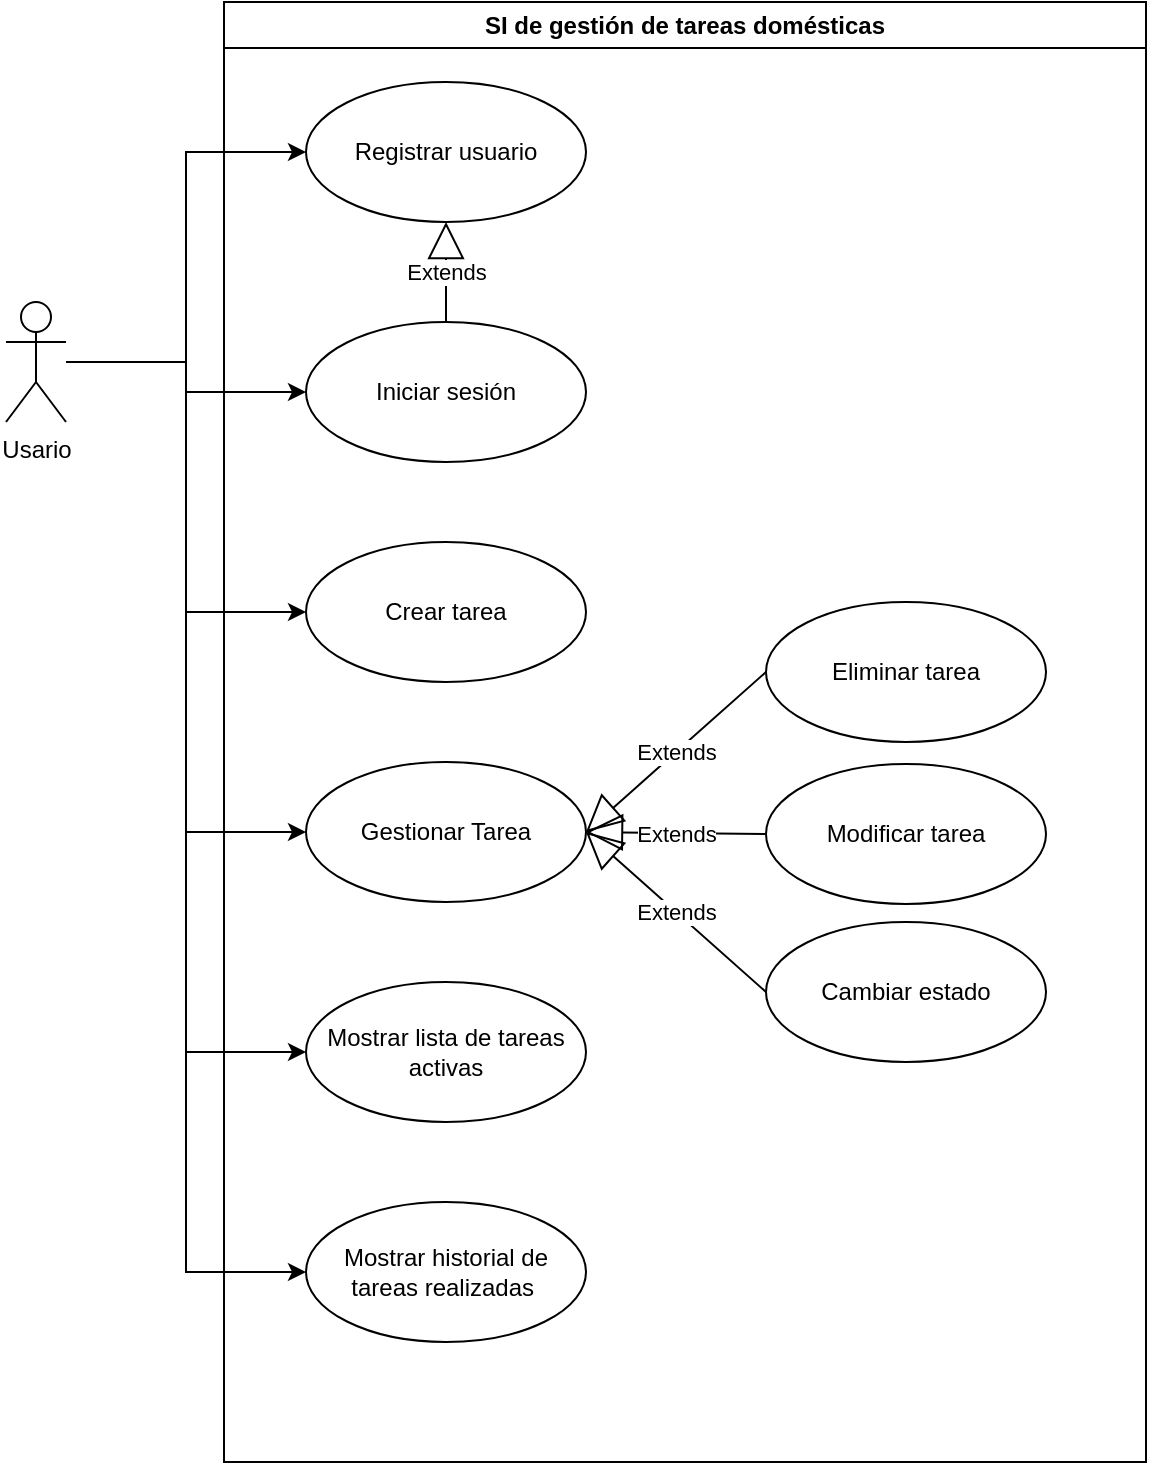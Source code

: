 <mxfile version="26.2.2" pages="3">
  <diagram name="Casos de uso" id="TyZ_jnQAxACq3pWRtku7">
    <mxGraphModel dx="840" dy="1184" grid="1" gridSize="10" guides="1" tooltips="1" connect="1" arrows="1" fold="1" page="1" pageScale="1" pageWidth="827" pageHeight="1169" math="0" shadow="0">
      <root>
        <mxCell id="0" />
        <mxCell id="1" parent="0" />
        <mxCell id="D_Av09XtHHEbRSWtlqFR-1" value="SI de gestión de tareas domésticas" style="swimlane;whiteSpace=wrap;html=1;" parent="1" vertex="1">
          <mxGeometry x="239" y="130" width="461" height="730" as="geometry" />
        </mxCell>
        <mxCell id="D_Av09XtHHEbRSWtlqFR-4" value="Iniciar sesión" style="ellipse;whiteSpace=wrap;html=1;" parent="D_Av09XtHHEbRSWtlqFR-1" vertex="1">
          <mxGeometry x="41" y="160" width="140" height="70" as="geometry" />
        </mxCell>
        <mxCell id="D_Av09XtHHEbRSWtlqFR-8" value="Registrar usuario" style="ellipse;whiteSpace=wrap;html=1;" parent="D_Av09XtHHEbRSWtlqFR-1" vertex="1">
          <mxGeometry x="41" y="40" width="140" height="70" as="geometry" />
        </mxCell>
        <mxCell id="D_Av09XtHHEbRSWtlqFR-10" value="Crear tarea" style="ellipse;whiteSpace=wrap;html=1;" parent="D_Av09XtHHEbRSWtlqFR-1" vertex="1">
          <mxGeometry x="41" y="270" width="140" height="70" as="geometry" />
        </mxCell>
        <mxCell id="D_Av09XtHHEbRSWtlqFR-12" value="Gestionar Tarea" style="ellipse;whiteSpace=wrap;html=1;" parent="D_Av09XtHHEbRSWtlqFR-1" vertex="1">
          <mxGeometry x="41" y="380" width="140" height="70" as="geometry" />
        </mxCell>
        <mxCell id="D_Av09XtHHEbRSWtlqFR-14" value="Eliminar tarea" style="ellipse;whiteSpace=wrap;html=1;" parent="D_Av09XtHHEbRSWtlqFR-1" vertex="1">
          <mxGeometry x="271" y="300" width="140" height="70" as="geometry" />
        </mxCell>
        <mxCell id="D_Av09XtHHEbRSWtlqFR-15" value="Modificar tarea" style="ellipse;whiteSpace=wrap;html=1;" parent="D_Av09XtHHEbRSWtlqFR-1" vertex="1">
          <mxGeometry x="271" y="381" width="140" height="70" as="geometry" />
        </mxCell>
        <mxCell id="D_Av09XtHHEbRSWtlqFR-16" value="Cambiar estado" style="ellipse;whiteSpace=wrap;html=1;" parent="D_Av09XtHHEbRSWtlqFR-1" vertex="1">
          <mxGeometry x="271" y="460" width="140" height="70" as="geometry" />
        </mxCell>
        <mxCell id="D_Av09XtHHEbRSWtlqFR-17" value="Extends" style="endArrow=block;endSize=16;endFill=0;html=1;rounded=0;entryX=1;entryY=0.5;entryDx=0;entryDy=0;exitX=0;exitY=0.5;exitDx=0;exitDy=0;" parent="D_Av09XtHHEbRSWtlqFR-1" source="D_Av09XtHHEbRSWtlqFR-14" target="D_Av09XtHHEbRSWtlqFR-12" edge="1">
          <mxGeometry width="160" relative="1" as="geometry">
            <mxPoint x="121" y="370" as="sourcePoint" />
            <mxPoint x="281" y="370" as="targetPoint" />
          </mxGeometry>
        </mxCell>
        <mxCell id="D_Av09XtHHEbRSWtlqFR-18" value="Extends" style="endArrow=block;endSize=16;endFill=0;html=1;rounded=0;entryX=1;entryY=0.5;entryDx=0;entryDy=0;exitX=0;exitY=0.5;exitDx=0;exitDy=0;" parent="D_Av09XtHHEbRSWtlqFR-1" source="D_Av09XtHHEbRSWtlqFR-15" target="D_Av09XtHHEbRSWtlqFR-12" edge="1">
          <mxGeometry width="160" relative="1" as="geometry">
            <mxPoint x="91" y="500" as="sourcePoint" />
            <mxPoint x="251" y="500" as="targetPoint" />
          </mxGeometry>
        </mxCell>
        <mxCell id="D_Av09XtHHEbRSWtlqFR-19" value="Extends" style="endArrow=block;endSize=16;endFill=0;html=1;rounded=0;entryX=1;entryY=0.5;entryDx=0;entryDy=0;exitX=0;exitY=0.5;exitDx=0;exitDy=0;" parent="D_Av09XtHHEbRSWtlqFR-1" source="D_Av09XtHHEbRSWtlqFR-16" target="D_Av09XtHHEbRSWtlqFR-12" edge="1">
          <mxGeometry width="160" relative="1" as="geometry">
            <mxPoint x="81" y="520" as="sourcePoint" />
            <mxPoint x="241" y="520" as="targetPoint" />
          </mxGeometry>
        </mxCell>
        <mxCell id="D_Av09XtHHEbRSWtlqFR-20" value="Mostrar lista de tareas activas" style="ellipse;whiteSpace=wrap;html=1;" parent="D_Av09XtHHEbRSWtlqFR-1" vertex="1">
          <mxGeometry x="41" y="490" width="140" height="70" as="geometry" />
        </mxCell>
        <mxCell id="D_Av09XtHHEbRSWtlqFR-22" value="Mostrar historial de tareas realizadas&amp;nbsp;" style="ellipse;whiteSpace=wrap;html=1;" parent="D_Av09XtHHEbRSWtlqFR-1" vertex="1">
          <mxGeometry x="41" y="600" width="140" height="70" as="geometry" />
        </mxCell>
        <mxCell id="k_qUGCpG5lqtcnxgg0me-1" value="Extends" style="endArrow=block;endSize=16;endFill=0;html=1;rounded=0;entryX=0.5;entryY=1;entryDx=0;entryDy=0;" edge="1" parent="D_Av09XtHHEbRSWtlqFR-1" source="D_Av09XtHHEbRSWtlqFR-4" target="D_Av09XtHHEbRSWtlqFR-8">
          <mxGeometry width="160" relative="1" as="geometry">
            <mxPoint x="91" y="270" as="sourcePoint" />
            <mxPoint x="251" y="270" as="targetPoint" />
          </mxGeometry>
        </mxCell>
        <mxCell id="D_Av09XtHHEbRSWtlqFR-5" style="edgeStyle=orthogonalEdgeStyle;rounded=0;orthogonalLoop=1;jettySize=auto;html=1;entryX=0;entryY=0.5;entryDx=0;entryDy=0;" parent="1" source="D_Av09XtHHEbRSWtlqFR-2" target="D_Av09XtHHEbRSWtlqFR-4" edge="1">
          <mxGeometry relative="1" as="geometry" />
        </mxCell>
        <mxCell id="D_Av09XtHHEbRSWtlqFR-9" style="edgeStyle=orthogonalEdgeStyle;rounded=0;orthogonalLoop=1;jettySize=auto;html=1;entryX=0;entryY=0.5;entryDx=0;entryDy=0;" parent="1" source="D_Av09XtHHEbRSWtlqFR-2" target="D_Av09XtHHEbRSWtlqFR-8" edge="1">
          <mxGeometry relative="1" as="geometry" />
        </mxCell>
        <mxCell id="D_Av09XtHHEbRSWtlqFR-11" style="edgeStyle=orthogonalEdgeStyle;rounded=0;orthogonalLoop=1;jettySize=auto;html=1;entryX=0;entryY=0.5;entryDx=0;entryDy=0;" parent="1" source="D_Av09XtHHEbRSWtlqFR-2" target="D_Av09XtHHEbRSWtlqFR-10" edge="1">
          <mxGeometry relative="1" as="geometry" />
        </mxCell>
        <mxCell id="D_Av09XtHHEbRSWtlqFR-13" style="edgeStyle=orthogonalEdgeStyle;rounded=0;orthogonalLoop=1;jettySize=auto;html=1;entryX=0;entryY=0.5;entryDx=0;entryDy=0;" parent="1" source="D_Av09XtHHEbRSWtlqFR-2" target="D_Av09XtHHEbRSWtlqFR-12" edge="1">
          <mxGeometry relative="1" as="geometry" />
        </mxCell>
        <mxCell id="D_Av09XtHHEbRSWtlqFR-21" style="edgeStyle=orthogonalEdgeStyle;rounded=0;orthogonalLoop=1;jettySize=auto;html=1;entryX=0;entryY=0.5;entryDx=0;entryDy=0;" parent="1" source="D_Av09XtHHEbRSWtlqFR-2" target="D_Av09XtHHEbRSWtlqFR-20" edge="1">
          <mxGeometry relative="1" as="geometry" />
        </mxCell>
        <mxCell id="D_Av09XtHHEbRSWtlqFR-23" style="edgeStyle=orthogonalEdgeStyle;rounded=0;orthogonalLoop=1;jettySize=auto;html=1;entryX=0;entryY=0.5;entryDx=0;entryDy=0;" parent="1" source="D_Av09XtHHEbRSWtlqFR-2" target="D_Av09XtHHEbRSWtlqFR-22" edge="1">
          <mxGeometry relative="1" as="geometry" />
        </mxCell>
        <mxCell id="D_Av09XtHHEbRSWtlqFR-2" value="Usario" style="shape=umlActor;verticalLabelPosition=bottom;verticalAlign=top;html=1;outlineConnect=0;" parent="1" vertex="1">
          <mxGeometry x="130" y="280" width="30" height="60" as="geometry" />
        </mxCell>
      </root>
    </mxGraphModel>
  </diagram>
  <diagram id="F97_McdDgxo1-yVJN3Jo" name="Clases">
    <mxGraphModel dx="588" dy="829" grid="1" gridSize="10" guides="1" tooltips="1" connect="1" arrows="1" fold="1" page="1" pageScale="1" pageWidth="827" pageHeight="1169" math="0" shadow="0">
      <root>
        <mxCell id="0" />
        <mxCell id="1" parent="0" />
        <mxCell id="tYepPWSSrjBr-gawkIOg-42" style="edgeStyle=orthogonalEdgeStyle;rounded=0;orthogonalLoop=1;jettySize=auto;html=1;entryX=0;entryY=0.5;entryDx=0;entryDy=0;" parent="1" source="tYepPWSSrjBr-gawkIOg-1" target="tYepPWSSrjBr-gawkIOg-10" edge="1">
          <mxGeometry relative="1" as="geometry" />
        </mxCell>
        <mxCell id="tYepPWSSrjBr-gawkIOg-1" value="Usuario" style="swimlane;fontStyle=1;align=center;verticalAlign=top;childLayout=stackLayout;horizontal=1;startSize=26;horizontalStack=0;resizeParent=1;resizeParentMax=0;resizeLast=0;collapsible=1;marginBottom=0;whiteSpace=wrap;html=1;" parent="1" vertex="1">
          <mxGeometry x="390" y="270" width="190" height="144" as="geometry" />
        </mxCell>
        <mxCell id="tYepPWSSrjBr-gawkIOg-44" style="edgeStyle=orthogonalEdgeStyle;rounded=0;orthogonalLoop=1;jettySize=auto;html=1;" parent="tYepPWSSrjBr-gawkIOg-1" source="tYepPWSSrjBr-gawkIOg-2" edge="1">
          <mxGeometry relative="1" as="geometry">
            <mxPoint x="-120" y="-100" as="targetPoint" />
          </mxGeometry>
        </mxCell>
        <mxCell id="tYepPWSSrjBr-gawkIOg-2" value="&lt;div&gt;+ Id_Usuario&lt;/div&gt;+ Nombre Usuario&lt;div&gt;+ Email&lt;/div&gt;&lt;div&gt;+ Contraseña&lt;/div&gt;&lt;div&gt;+ Puntaje&lt;/div&gt;" style="text;strokeColor=none;fillColor=none;align=left;verticalAlign=top;spacingLeft=4;spacingRight=4;overflow=hidden;rotatable=0;points=[[0,0.5],[1,0.5]];portConstraint=eastwest;whiteSpace=wrap;html=1;" parent="tYepPWSSrjBr-gawkIOg-1" vertex="1">
          <mxGeometry y="26" width="190" height="84" as="geometry" />
        </mxCell>
        <mxCell id="tYepPWSSrjBr-gawkIOg-3" value="" style="line;strokeWidth=1;fillColor=none;align=left;verticalAlign=middle;spacingTop=-1;spacingLeft=3;spacingRight=3;rotatable=0;labelPosition=right;points=[];portConstraint=eastwest;strokeColor=inherit;" parent="tYepPWSSrjBr-gawkIOg-1" vertex="1">
          <mxGeometry y="110" width="190" height="8" as="geometry" />
        </mxCell>
        <mxCell id="tYepPWSSrjBr-gawkIOg-4" value="+ method(type): type" style="text;strokeColor=none;fillColor=none;align=left;verticalAlign=top;spacingLeft=4;spacingRight=4;overflow=hidden;rotatable=0;points=[[0,0.5],[1,0.5]];portConstraint=eastwest;whiteSpace=wrap;html=1;" parent="tYepPWSSrjBr-gawkIOg-1" vertex="1">
          <mxGeometry y="118" width="190" height="26" as="geometry" />
        </mxCell>
        <mxCell id="tYepPWSSrjBr-gawkIOg-41" style="edgeStyle=orthogonalEdgeStyle;rounded=0;orthogonalLoop=1;jettySize=auto;html=1;entryX=1;entryY=0.5;entryDx=0;entryDy=0;" parent="1" source="tYepPWSSrjBr-gawkIOg-5" target="tYepPWSSrjBr-gawkIOg-18" edge="1">
          <mxGeometry relative="1" as="geometry" />
        </mxCell>
        <mxCell id="tYepPWSSrjBr-gawkIOg-43" style="edgeStyle=orthogonalEdgeStyle;rounded=0;orthogonalLoop=1;jettySize=auto;html=1;entryX=1;entryY=0.5;entryDx=0;entryDy=0;" parent="1" source="tYepPWSSrjBr-gawkIOg-5" target="tYepPWSSrjBr-gawkIOg-10" edge="1">
          <mxGeometry relative="1" as="geometry" />
        </mxCell>
        <mxCell id="tYepPWSSrjBr-gawkIOg-5" value="Tarea" style="swimlane;fontStyle=1;align=center;verticalAlign=top;childLayout=stackLayout;horizontal=1;startSize=26;horizontalStack=0;resizeParent=1;resizeParentMax=0;resizeLast=0;collapsible=1;marginBottom=0;whiteSpace=wrap;html=1;" parent="1" vertex="1">
          <mxGeometry x="770" y="240" width="180" height="204" as="geometry" />
        </mxCell>
        <mxCell id="tYepPWSSrjBr-gawkIOg-6" value="&lt;div&gt;+ Id_Tarea&lt;/div&gt;+ Nombre Tarea&lt;div&gt;+ Descripción&lt;/div&gt;&lt;div&gt;+ Fecha limite&lt;/div&gt;&lt;div&gt;+ Estado&lt;/div&gt;&lt;div&gt;+ Fecha de creación&amp;nbsp;&lt;/div&gt;&lt;div&gt;+ Creador&lt;/div&gt;&lt;div&gt;+ Designado&lt;/div&gt;&lt;div&gt;+ Categoría&amp;nbsp;&lt;/div&gt;&lt;div&gt;+ Valor&lt;/div&gt;" style="text;strokeColor=none;fillColor=none;align=left;verticalAlign=top;spacingLeft=4;spacingRight=4;overflow=hidden;rotatable=0;points=[[0,0.5],[1,0.5]];portConstraint=eastwest;whiteSpace=wrap;html=1;" parent="tYepPWSSrjBr-gawkIOg-5" vertex="1">
          <mxGeometry y="26" width="180" height="144" as="geometry" />
        </mxCell>
        <mxCell id="tYepPWSSrjBr-gawkIOg-7" value="" style="line;strokeWidth=1;fillColor=none;align=left;verticalAlign=middle;spacingTop=-1;spacingLeft=3;spacingRight=3;rotatable=0;labelPosition=right;points=[];portConstraint=eastwest;strokeColor=inherit;" parent="tYepPWSSrjBr-gawkIOg-5" vertex="1">
          <mxGeometry y="170" width="180" height="8" as="geometry" />
        </mxCell>
        <mxCell id="tYepPWSSrjBr-gawkIOg-8" value="+ method(type): type" style="text;strokeColor=none;fillColor=none;align=left;verticalAlign=top;spacingLeft=4;spacingRight=4;overflow=hidden;rotatable=0;points=[[0,0.5],[1,0.5]];portConstraint=eastwest;whiteSpace=wrap;html=1;" parent="tYepPWSSrjBr-gawkIOg-5" vertex="1">
          <mxGeometry y="178" width="180" height="26" as="geometry" />
        </mxCell>
        <mxCell id="tYepPWSSrjBr-gawkIOg-9" value="Historial" style="swimlane;fontStyle=1;align=center;verticalAlign=top;childLayout=stackLayout;horizontal=1;startSize=26;horizontalStack=0;resizeParent=1;resizeParentMax=0;resizeLast=0;collapsible=1;marginBottom=0;whiteSpace=wrap;html=1;" parent="1" vertex="1">
          <mxGeometry x="590" y="540" width="160" height="124" as="geometry" />
        </mxCell>
        <mxCell id="tYepPWSSrjBr-gawkIOg-10" value="+ Nombre Tarea&lt;div&gt;+ Nombre Usuario&lt;/div&gt;&lt;div&gt;+ Fecha de fin&lt;/div&gt;&lt;div&gt;&lt;br&gt;&lt;/div&gt;" style="text;strokeColor=none;fillColor=none;align=left;verticalAlign=top;spacingLeft=4;spacingRight=4;overflow=hidden;rotatable=0;points=[[0,0.5],[1,0.5]];portConstraint=eastwest;whiteSpace=wrap;html=1;" parent="tYepPWSSrjBr-gawkIOg-9" vertex="1">
          <mxGeometry y="26" width="160" height="64" as="geometry" />
        </mxCell>
        <mxCell id="tYepPWSSrjBr-gawkIOg-11" value="" style="line;strokeWidth=1;fillColor=none;align=left;verticalAlign=middle;spacingTop=-1;spacingLeft=3;spacingRight=3;rotatable=0;labelPosition=right;points=[];portConstraint=eastwest;strokeColor=inherit;" parent="tYepPWSSrjBr-gawkIOg-9" vertex="1">
          <mxGeometry y="90" width="160" height="8" as="geometry" />
        </mxCell>
        <mxCell id="tYepPWSSrjBr-gawkIOg-12" value="+ method(type): type" style="text;strokeColor=none;fillColor=none;align=left;verticalAlign=top;spacingLeft=4;spacingRight=4;overflow=hidden;rotatable=0;points=[[0,0.5],[1,0.5]];portConstraint=eastwest;whiteSpace=wrap;html=1;" parent="tYepPWSSrjBr-gawkIOg-9" vertex="1">
          <mxGeometry y="98" width="160" height="26" as="geometry" />
        </mxCell>
        <mxCell id="tYepPWSSrjBr-gawkIOg-13" value="Puntaje" style="swimlane;fontStyle=1;align=center;verticalAlign=top;childLayout=stackLayout;horizontal=1;startSize=26;horizontalStack=0;resizeParent=1;resizeParentMax=0;resizeLast=0;collapsible=1;marginBottom=0;whiteSpace=wrap;html=1;" parent="1" vertex="1">
          <mxGeometry x="200" y="30" width="145" height="134" as="geometry" />
        </mxCell>
        <mxCell id="tYepPWSSrjBr-gawkIOg-14" value="&lt;div&gt;+ Id_Usuario&lt;/div&gt;+ Nombre Usuario&lt;div&gt;+ Total Puntos&lt;/div&gt;&lt;div&gt;+ Tareas completadas&lt;/div&gt;&lt;div&gt;&lt;br&gt;&lt;/div&gt;" style="text;strokeColor=none;fillColor=none;align=left;verticalAlign=top;spacingLeft=4;spacingRight=4;overflow=hidden;rotatable=0;points=[[0,0.5],[1,0.5]];portConstraint=eastwest;whiteSpace=wrap;html=1;" parent="tYepPWSSrjBr-gawkIOg-13" vertex="1">
          <mxGeometry y="26" width="145" height="74" as="geometry" />
        </mxCell>
        <mxCell id="tYepPWSSrjBr-gawkIOg-15" value="" style="line;strokeWidth=1;fillColor=none;align=left;verticalAlign=middle;spacingTop=-1;spacingLeft=3;spacingRight=3;rotatable=0;labelPosition=right;points=[];portConstraint=eastwest;strokeColor=inherit;" parent="tYepPWSSrjBr-gawkIOg-13" vertex="1">
          <mxGeometry y="100" width="145" height="8" as="geometry" />
        </mxCell>
        <mxCell id="tYepPWSSrjBr-gawkIOg-16" value="+ method(type): type" style="text;strokeColor=none;fillColor=none;align=left;verticalAlign=top;spacingLeft=4;spacingRight=4;overflow=hidden;rotatable=0;points=[[0,0.5],[1,0.5]];portConstraint=eastwest;whiteSpace=wrap;html=1;" parent="tYepPWSSrjBr-gawkIOg-13" vertex="1">
          <mxGeometry y="108" width="145" height="26" as="geometry" />
        </mxCell>
        <mxCell id="tYepPWSSrjBr-gawkIOg-17" value="Rotación Automática&amp;nbsp;" style="swimlane;fontStyle=1;align=center;verticalAlign=top;childLayout=stackLayout;horizontal=1;startSize=26;horizontalStack=0;resizeParent=1;resizeParentMax=0;resizeLast=0;collapsible=1;marginBottom=0;whiteSpace=wrap;html=1;" parent="1" vertex="1">
          <mxGeometry x="590" y="10" width="160" height="174" as="geometry" />
        </mxCell>
        <mxCell id="tYepPWSSrjBr-gawkIOg-18" value="+ Id_rot&lt;div&gt;+ Nombre&lt;/div&gt;&lt;div&gt;+ Frecuencia&amp;nbsp;&lt;/div&gt;&lt;div&gt;+ Id_Tarea&lt;/div&gt;&lt;div&gt;+ Lista Id_Usuario&lt;/div&gt;&lt;div&gt;+ Ultima asignación&lt;/div&gt;&lt;div&gt;+ Proximo usuario&lt;/div&gt;" style="text;strokeColor=none;fillColor=none;align=left;verticalAlign=top;spacingLeft=4;spacingRight=4;overflow=hidden;rotatable=0;points=[[0,0.5],[1,0.5]];portConstraint=eastwest;whiteSpace=wrap;html=1;" parent="tYepPWSSrjBr-gawkIOg-17" vertex="1">
          <mxGeometry y="26" width="160" height="114" as="geometry" />
        </mxCell>
        <mxCell id="tYepPWSSrjBr-gawkIOg-19" value="" style="line;strokeWidth=1;fillColor=none;align=left;verticalAlign=middle;spacingTop=-1;spacingLeft=3;spacingRight=3;rotatable=0;labelPosition=right;points=[];portConstraint=eastwest;strokeColor=inherit;" parent="tYepPWSSrjBr-gawkIOg-17" vertex="1">
          <mxGeometry y="140" width="160" height="8" as="geometry" />
        </mxCell>
        <mxCell id="tYepPWSSrjBr-gawkIOg-20" value="+ method(type): type" style="text;strokeColor=none;fillColor=none;align=left;verticalAlign=top;spacingLeft=4;spacingRight=4;overflow=hidden;rotatable=0;points=[[0,0.5],[1,0.5]];portConstraint=eastwest;whiteSpace=wrap;html=1;" parent="tYepPWSSrjBr-gawkIOg-17" vertex="1">
          <mxGeometry y="148" width="160" height="26" as="geometry" />
        </mxCell>
        <mxCell id="tYepPWSSrjBr-gawkIOg-21" style="edgeStyle=orthogonalEdgeStyle;rounded=0;orthogonalLoop=1;jettySize=auto;html=1;" parent="1" source="tYepPWSSrjBr-gawkIOg-2" target="tYepPWSSrjBr-gawkIOg-6" edge="1">
          <mxGeometry relative="1" as="geometry" />
        </mxCell>
        <mxCell id="tYepPWSSrjBr-gawkIOg-31" style="edgeStyle=orthogonalEdgeStyle;rounded=0;orthogonalLoop=1;jettySize=auto;html=1;entryX=0.468;entryY=-0.014;entryDx=0;entryDy=0;entryPerimeter=0;" parent="1" source="tYepPWSSrjBr-gawkIOg-18" target="tYepPWSSrjBr-gawkIOg-1" edge="1">
          <mxGeometry relative="1" as="geometry" />
        </mxCell>
        <mxCell id="tYepPWSSrjBr-gawkIOg-46" value="1" style="text;html=1;align=center;verticalAlign=middle;resizable=0;points=[];autosize=1;strokeColor=none;fillColor=none;" parent="1" vertex="1">
          <mxGeometry x="585" y="308" width="30" height="30" as="geometry" />
        </mxCell>
        <mxCell id="tYepPWSSrjBr-gawkIOg-47" value="0..*" style="text;html=1;align=center;verticalAlign=middle;resizable=0;points=[];autosize=1;strokeColor=none;fillColor=none;" parent="1" vertex="1">
          <mxGeometry x="730" y="308" width="40" height="30" as="geometry" />
        </mxCell>
        <mxCell id="tYepPWSSrjBr-gawkIOg-48" value="1" style="text;html=1;align=center;verticalAlign=middle;resizable=0;points=[];autosize=1;strokeColor=none;fillColor=none;" parent="1" vertex="1">
          <mxGeometry x="275" y="168" width="30" height="30" as="geometry" />
        </mxCell>
        <mxCell id="tYepPWSSrjBr-gawkIOg-49" value="1" style="text;html=1;align=center;verticalAlign=middle;resizable=0;points=[];autosize=1;strokeColor=none;fillColor=none;" parent="1" vertex="1">
          <mxGeometry x="355" y="298" width="30" height="30" as="geometry" />
        </mxCell>
        <mxCell id="tYepPWSSrjBr-gawkIOg-50" value="0..1" style="text;html=1;align=center;verticalAlign=middle;resizable=0;points=[];autosize=1;strokeColor=none;fillColor=none;" parent="1" vertex="1">
          <mxGeometry x="860" y="208" width="40" height="30" as="geometry" />
        </mxCell>
        <mxCell id="tYepPWSSrjBr-gawkIOg-51" value="1" style="text;html=1;align=center;verticalAlign=middle;resizable=0;points=[];autosize=1;strokeColor=none;fillColor=none;" parent="1" vertex="1">
          <mxGeometry x="750" y="60" width="30" height="30" as="geometry" />
        </mxCell>
        <mxCell id="tYepPWSSrjBr-gawkIOg-52" value="0..*" style="text;html=1;align=center;verticalAlign=middle;resizable=0;points=[];autosize=1;strokeColor=none;fillColor=none;" parent="1" vertex="1">
          <mxGeometry x="430" y="230" width="40" height="30" as="geometry" />
        </mxCell>
        <mxCell id="tYepPWSSrjBr-gawkIOg-53" value="0..*" style="text;html=1;align=center;verticalAlign=middle;resizable=0;points=[];autosize=1;strokeColor=none;fillColor=none;" parent="1" vertex="1">
          <mxGeometry x="540" y="48" width="40" height="30" as="geometry" />
        </mxCell>
        <mxCell id="tYepPWSSrjBr-gawkIOg-54" value="1" style="text;html=1;align=center;verticalAlign=middle;resizable=0;points=[];autosize=1;strokeColor=none;fillColor=none;" parent="1" vertex="1">
          <mxGeometry x="865" y="458" width="30" height="30" as="geometry" />
        </mxCell>
        <mxCell id="tYepPWSSrjBr-gawkIOg-55" value="0..*" style="text;html=1;align=center;verticalAlign=middle;resizable=0;points=[];autosize=1;strokeColor=none;fillColor=none;" parent="1" vertex="1">
          <mxGeometry x="750" y="608" width="40" height="30" as="geometry" />
        </mxCell>
        <mxCell id="tYepPWSSrjBr-gawkIOg-56" value="1" style="text;html=1;align=center;verticalAlign=middle;resizable=0;points=[];autosize=1;strokeColor=none;fillColor=none;" parent="1" vertex="1">
          <mxGeometry x="435" y="418" width="30" height="30" as="geometry" />
        </mxCell>
        <mxCell id="tYepPWSSrjBr-gawkIOg-57" value="0..*" style="text;html=1;align=center;verticalAlign=middle;resizable=0;points=[];autosize=1;strokeColor=none;fillColor=none;" parent="1" vertex="1">
          <mxGeometry x="540" y="608" width="40" height="30" as="geometry" />
        </mxCell>
      </root>
    </mxGraphModel>
  </diagram>
  <diagram id="vMO8iAS3Z1DmG_P4IFj4" name="Proceso">
    <mxGraphModel dx="3565" dy="1382" grid="1" gridSize="10" guides="1" tooltips="1" connect="1" arrows="1" fold="1" page="1" pageScale="1" pageWidth="827" pageHeight="1169" math="0" shadow="0">
      <root>
        <mxCell id="0" />
        <mxCell id="1" parent="0" />
        <mxCell id="nLGq394SK_4wdBL7Stfw-4" value="" style="edgeStyle=orthogonalEdgeStyle;rounded=0;orthogonalLoop=1;jettySize=auto;html=1;" parent="1" source="nLGq394SK_4wdBL7Stfw-2" target="nLGq394SK_4wdBL7Stfw-3" edge="1">
          <mxGeometry relative="1" as="geometry" />
        </mxCell>
        <mxCell id="nLGq394SK_4wdBL7Stfw-2" value="Usuario entra al Login del sistema&lt;div&gt;&lt;br&gt;&lt;/div&gt;" style="points=[[0.145,0.145,0],[0.5,0,0],[0.855,0.145,0],[1,0.5,0],[0.855,0.855,0],[0.5,1,0],[0.145,0.855,0],[0,0.5,0]];shape=mxgraph.bpmn.event;html=1;verticalLabelPosition=bottom;labelBackgroundColor=#ffffff;verticalAlign=top;align=center;perimeter=ellipsePerimeter;outlineConnect=0;aspect=fixed;outline=standard;symbol=general;" parent="1" vertex="1">
          <mxGeometry x="30" y="240" width="50" height="50" as="geometry" />
        </mxCell>
        <mxCell id="nLGq394SK_4wdBL7Stfw-6" value="" style="edgeStyle=orthogonalEdgeStyle;rounded=0;orthogonalLoop=1;jettySize=auto;html=1;" parent="1" source="nLGq394SK_4wdBL7Stfw-3" target="nLGq394SK_4wdBL7Stfw-5" edge="1">
          <mxGeometry relative="1" as="geometry" />
        </mxCell>
        <mxCell id="nLGq394SK_4wdBL7Stfw-3" value="&lt;div&gt;&lt;br&gt;&lt;/div&gt;Es un usuario registrado?" style="rounded=1;whiteSpace=wrap;html=1;verticalAlign=top;labelBackgroundColor=#ffffff;" parent="1" vertex="1">
          <mxGeometry x="125" y="235" width="120" height="60" as="geometry" />
        </mxCell>
        <mxCell id="nLGq394SK_4wdBL7Stfw-9" style="edgeStyle=orthogonalEdgeStyle;rounded=0;orthogonalLoop=1;jettySize=auto;html=1;entryX=0;entryY=0.5;entryDx=0;entryDy=0;" parent="1" source="nLGq394SK_4wdBL7Stfw-5" target="nLGq394SK_4wdBL7Stfw-7" edge="1">
          <mxGeometry relative="1" as="geometry">
            <Array as="points">
              <mxPoint x="385" y="170" />
            </Array>
          </mxGeometry>
        </mxCell>
        <mxCell id="nLGq394SK_4wdBL7Stfw-12" value="" style="edgeStyle=orthogonalEdgeStyle;rounded=0;orthogonalLoop=1;jettySize=auto;html=1;" parent="1" source="nLGq394SK_4wdBL7Stfw-5" target="nLGq394SK_4wdBL7Stfw-11" edge="1">
          <mxGeometry relative="1" as="geometry">
            <Array as="points">
              <mxPoint x="385" y="350" />
            </Array>
          </mxGeometry>
        </mxCell>
        <mxCell id="nLGq394SK_4wdBL7Stfw-5" value="" style="rhombus;whiteSpace=wrap;html=1;verticalAlign=top;rounded=1;labelBackgroundColor=#ffffff;" parent="1" vertex="1">
          <mxGeometry x="345" y="225" width="80" height="80" as="geometry" />
        </mxCell>
        <mxCell id="nLGq394SK_4wdBL7Stfw-16" value="" style="edgeStyle=orthogonalEdgeStyle;rounded=0;orthogonalLoop=1;jettySize=auto;html=1;" parent="1" source="nLGq394SK_4wdBL7Stfw-7" target="nLGq394SK_4wdBL7Stfw-15" edge="1">
          <mxGeometry relative="1" as="geometry" />
        </mxCell>
        <mxCell id="nLGq394SK_4wdBL7Stfw-7" value="&lt;div&gt;&lt;br&gt;&lt;/div&gt;Solicitar datos para el registro&amp;nbsp;" style="whiteSpace=wrap;html=1;verticalAlign=top;rounded=1;labelBackgroundColor=#ffffff;" parent="1" vertex="1">
          <mxGeometry x="490" y="140" width="120" height="60" as="geometry" />
        </mxCell>
        <mxCell id="nLGq394SK_4wdBL7Stfw-14" value="" style="edgeStyle=orthogonalEdgeStyle;rounded=0;orthogonalLoop=1;jettySize=auto;html=1;" parent="1" source="nLGq394SK_4wdBL7Stfw-11" target="nLGq394SK_4wdBL7Stfw-13" edge="1">
          <mxGeometry relative="1" as="geometry" />
        </mxCell>
        <mxCell id="nLGq394SK_4wdBL7Stfw-11" value="Solicitar datos para el inicio de sesión&amp;nbsp;" style="whiteSpace=wrap;html=1;verticalAlign=top;rounded=1;labelBackgroundColor=#ffffff;" parent="1" vertex="1">
          <mxGeometry x="490" y="320" width="120" height="60" as="geometry" />
        </mxCell>
        <mxCell id="nLGq394SK_4wdBL7Stfw-27" value="" style="edgeStyle=orthogonalEdgeStyle;rounded=0;orthogonalLoop=1;jettySize=auto;html=1;" parent="1" source="nLGq394SK_4wdBL7Stfw-13" target="nLGq394SK_4wdBL7Stfw-26" edge="1">
          <mxGeometry relative="1" as="geometry" />
        </mxCell>
        <mxCell id="nLGq394SK_4wdBL7Stfw-13" value="&lt;div&gt;&lt;br&gt;&lt;/div&gt;Que desea hacerse?" style="whiteSpace=wrap;html=1;verticalAlign=top;rounded=1;labelBackgroundColor=#ffffff;" parent="1" vertex="1">
          <mxGeometry x="690" y="320" width="120" height="60" as="geometry" />
        </mxCell>
        <mxCell id="nLGq394SK_4wdBL7Stfw-20" value="" style="edgeStyle=orthogonalEdgeStyle;rounded=0;orthogonalLoop=1;jettySize=auto;html=1;" parent="1" source="nLGq394SK_4wdBL7Stfw-15" target="nLGq394SK_4wdBL7Stfw-19" edge="1">
          <mxGeometry relative="1" as="geometry" />
        </mxCell>
        <mxCell id="nLGq394SK_4wdBL7Stfw-25" style="edgeStyle=orthogonalEdgeStyle;rounded=0;orthogonalLoop=1;jettySize=auto;html=1;entryX=0.5;entryY=0;entryDx=0;entryDy=0;" parent="1" source="nLGq394SK_4wdBL7Stfw-15" target="nLGq394SK_4wdBL7Stfw-13" edge="1">
          <mxGeometry relative="1" as="geometry" />
        </mxCell>
        <mxCell id="nLGq394SK_4wdBL7Stfw-19" value="" style="shape=datastore;html=1;labelPosition=center;verticalLabelPosition=bottom;align=center;verticalAlign=top;" parent="1" vertex="1">
          <mxGeometry x="720" y="20" width="60" height="70" as="geometry" />
        </mxCell>
        <mxCell id="nLGq394SK_4wdBL7Stfw-15" value="&lt;div&gt;&lt;br&gt;&lt;/div&gt;Creación del usuario" style="whiteSpace=wrap;html=1;verticalAlign=top;rounded=1;labelBackgroundColor=#ffffff;" parent="1" vertex="1">
          <mxGeometry x="690" y="140" width="120" height="60" as="geometry" />
        </mxCell>
        <mxCell id="nLGq394SK_4wdBL7Stfw-21" value="Usuarios" style="text;html=1;align=center;verticalAlign=middle;resizable=0;points=[];autosize=1;strokeColor=none;fillColor=none;" parent="1" vertex="1">
          <mxGeometry x="805" y="28" width="70" height="30" as="geometry" />
        </mxCell>
        <mxCell id="nLGq394SK_4wdBL7Stfw-23" value="" style="edgeStyle=orthogonalEdgeStyle;rounded=0;orthogonalLoop=1;jettySize=auto;html=1;" parent="1" source="nLGq394SK_4wdBL7Stfw-22" target="nLGq394SK_4wdBL7Stfw-11" edge="1">
          <mxGeometry relative="1" as="geometry" />
        </mxCell>
        <mxCell id="nLGq394SK_4wdBL7Stfw-22" value="" style="shape=datastore;html=1;labelPosition=center;verticalLabelPosition=bottom;align=center;verticalAlign=top;" parent="1" vertex="1">
          <mxGeometry x="520" y="460" width="60" height="70" as="geometry" />
        </mxCell>
        <mxCell id="nLGq394SK_4wdBL7Stfw-24" value="Usuarios" style="text;html=1;align=center;verticalAlign=middle;resizable=0;points=[];autosize=1;strokeColor=none;fillColor=none;" parent="1" vertex="1">
          <mxGeometry x="585" y="458" width="70" height="30" as="geometry" />
        </mxCell>
        <mxCell id="nLGq394SK_4wdBL7Stfw-29" value="" style="edgeStyle=orthogonalEdgeStyle;rounded=0;orthogonalLoop=1;jettySize=auto;html=1;" parent="1" source="nLGq394SK_4wdBL7Stfw-26" target="nLGq394SK_4wdBL7Stfw-28" edge="1">
          <mxGeometry relative="1" as="geometry">
            <Array as="points">
              <mxPoint x="950" y="195" />
            </Array>
          </mxGeometry>
        </mxCell>
        <mxCell id="nLGq394SK_4wdBL7Stfw-31" value="" style="edgeStyle=orthogonalEdgeStyle;rounded=0;orthogonalLoop=1;jettySize=auto;html=1;" parent="1" source="nLGq394SK_4wdBL7Stfw-26" target="nLGq394SK_4wdBL7Stfw-30" edge="1">
          <mxGeometry relative="1" as="geometry" />
        </mxCell>
        <mxCell id="nLGq394SK_4wdBL7Stfw-33" value="" style="edgeStyle=orthogonalEdgeStyle;rounded=0;orthogonalLoop=1;jettySize=auto;html=1;" parent="1" source="nLGq394SK_4wdBL7Stfw-26" target="nLGq394SK_4wdBL7Stfw-32" edge="1">
          <mxGeometry relative="1" as="geometry">
            <Array as="points">
              <mxPoint x="950" y="490" />
            </Array>
          </mxGeometry>
        </mxCell>
        <mxCell id="nLGq394SK_4wdBL7Stfw-34" value="" style="edgeStyle=orthogonalEdgeStyle;rounded=0;orthogonalLoop=1;jettySize=auto;html=1;" parent="1" source="nLGq394SK_4wdBL7Stfw-26" target="nLGq394SK_4wdBL7Stfw-30" edge="1">
          <mxGeometry relative="1" as="geometry" />
        </mxCell>
        <mxCell id="nLGq394SK_4wdBL7Stfw-38" style="edgeStyle=orthogonalEdgeStyle;rounded=0;orthogonalLoop=1;jettySize=auto;html=1;entryX=0;entryY=0.5;entryDx=0;entryDy=0;" parent="1" source="nLGq394SK_4wdBL7Stfw-26" target="nLGq394SK_4wdBL7Stfw-37" edge="1">
          <mxGeometry relative="1" as="geometry" />
        </mxCell>
        <mxCell id="nLGq394SK_4wdBL7Stfw-26" value="" style="rhombus;whiteSpace=wrap;html=1;verticalAlign=top;rounded=1;labelBackgroundColor=#ffffff;" parent="1" vertex="1">
          <mxGeometry x="910" y="310" width="80" height="80" as="geometry" />
        </mxCell>
        <mxCell id="mTKkv3BIIv_ACwgYkmda-6" value="" style="edgeStyle=orthogonalEdgeStyle;rounded=0;orthogonalLoop=1;jettySize=auto;html=1;" parent="1" source="nLGq394SK_4wdBL7Stfw-28" target="mTKkv3BIIv_ACwgYkmda-5" edge="1">
          <mxGeometry relative="1" as="geometry" />
        </mxCell>
        <mxCell id="nLGq394SK_4wdBL7Stfw-28" value="&lt;div&gt;&lt;br&gt;&lt;/div&gt;Visualizar lista de tareas&amp;nbsp;" style="whiteSpace=wrap;html=1;verticalAlign=top;rounded=1;labelBackgroundColor=#ffffff;" parent="1" vertex="1">
          <mxGeometry x="1121" y="165" width="120" height="60" as="geometry" />
        </mxCell>
        <mxCell id="nLGq394SK_4wdBL7Stfw-40" value="" style="edgeStyle=orthogonalEdgeStyle;rounded=0;orthogonalLoop=1;jettySize=auto;html=1;" parent="1" source="nLGq394SK_4wdBL7Stfw-30" target="nLGq394SK_4wdBL7Stfw-39" edge="1">
          <mxGeometry relative="1" as="geometry" />
        </mxCell>
        <mxCell id="nLGq394SK_4wdBL7Stfw-30" value="&lt;div&gt;&lt;br&gt;&lt;/div&gt;Crear tarea" style="whiteSpace=wrap;html=1;verticalAlign=top;rounded=1;labelBackgroundColor=#ffffff;" parent="1" vertex="1">
          <mxGeometry x="1121" y="260" width="120" height="60" as="geometry" />
        </mxCell>
        <mxCell id="mTKkv3BIIv_ACwgYkmda-10" value="" style="edgeStyle=orthogonalEdgeStyle;rounded=0;orthogonalLoop=1;jettySize=auto;html=1;" parent="1" source="nLGq394SK_4wdBL7Stfw-32" target="mTKkv3BIIv_ACwgYkmda-9" edge="1">
          <mxGeometry relative="1" as="geometry" />
        </mxCell>
        <mxCell id="nLGq394SK_4wdBL7Stfw-32" value="&lt;div&gt;&lt;br&gt;&lt;/div&gt;Editar tarea" style="whiteSpace=wrap;html=1;verticalAlign=top;rounded=1;labelBackgroundColor=#ffffff;" parent="1" vertex="1">
          <mxGeometry x="1121" y="465" width="120" height="60" as="geometry" />
        </mxCell>
        <mxCell id="nLGq394SK_4wdBL7Stfw-35" value="" style="edgeStyle=orthogonalEdgeStyle;rounded=0;orthogonalLoop=1;jettySize=auto;html=1;" parent="1" source="nLGq394SK_4wdBL7Stfw-26" target="nLGq394SK_4wdBL7Stfw-30" edge="1">
          <mxGeometry relative="1" as="geometry" />
        </mxCell>
        <mxCell id="mTKkv3BIIv_ACwgYkmda-2" value="" style="edgeStyle=orthogonalEdgeStyle;rounded=0;orthogonalLoop=1;jettySize=auto;html=1;" parent="1" source="nLGq394SK_4wdBL7Stfw-37" target="mTKkv3BIIv_ACwgYkmda-1" edge="1">
          <mxGeometry relative="1" as="geometry" />
        </mxCell>
        <mxCell id="nLGq394SK_4wdBL7Stfw-37" value="&lt;div&gt;&lt;br&gt;&lt;/div&gt;Eliminar tarea" style="whiteSpace=wrap;html=1;verticalAlign=top;rounded=1;labelBackgroundColor=#ffffff;" parent="1" vertex="1">
          <mxGeometry x="1121" y="360" width="120" height="60" as="geometry" />
        </mxCell>
        <mxCell id="nLGq394SK_4wdBL7Stfw-42" value="" style="edgeStyle=orthogonalEdgeStyle;rounded=0;orthogonalLoop=1;jettySize=auto;html=1;" parent="1" source="nLGq394SK_4wdBL7Stfw-39" target="nLGq394SK_4wdBL7Stfw-41" edge="1">
          <mxGeometry relative="1" as="geometry" />
        </mxCell>
        <mxCell id="nLGq394SK_4wdBL7Stfw-39" value="&lt;div&gt;&lt;br&gt;&lt;/div&gt;Completar formulario" style="whiteSpace=wrap;html=1;verticalAlign=top;rounded=1;labelBackgroundColor=#ffffff;" parent="1" vertex="1">
          <mxGeometry x="1321" y="260" width="120" height="60" as="geometry" />
        </mxCell>
        <mxCell id="nLGq394SK_4wdBL7Stfw-41" value="&lt;div&gt;&lt;br&gt;&lt;/div&gt;Registrar en el sistema" style="whiteSpace=wrap;html=1;verticalAlign=top;rounded=1;labelBackgroundColor=#ffffff;" parent="1" vertex="1">
          <mxGeometry x="1521" y="260" width="120" height="60" as="geometry" />
        </mxCell>
        <mxCell id="mTKkv3BIIv_ACwgYkmda-21" value="" style="edgeStyle=orthogonalEdgeStyle;rounded=0;orthogonalLoop=1;jettySize=auto;html=1;" parent="1" source="mTKkv3BIIv_ACwgYkmda-1" target="mTKkv3BIIv_ACwgYkmda-20" edge="1">
          <mxGeometry relative="1" as="geometry" />
        </mxCell>
        <mxCell id="mTKkv3BIIv_ACwgYkmda-1" value="Confirmar eliminación&amp;nbsp;" style="whiteSpace=wrap;html=1;verticalAlign=top;rounded=1;labelBackgroundColor=#ffffff;" parent="1" vertex="1">
          <mxGeometry x="1322" y="360" width="120" height="60" as="geometry" />
        </mxCell>
        <mxCell id="mTKkv3BIIv_ACwgYkmda-29" value="" style="edgeStyle=orthogonalEdgeStyle;rounded=0;orthogonalLoop=1;jettySize=auto;html=1;" parent="1" source="mTKkv3BIIv_ACwgYkmda-5" target="mTKkv3BIIv_ACwgYkmda-28" edge="1">
          <mxGeometry relative="1" as="geometry" />
        </mxCell>
        <mxCell id="mTKkv3BIIv_ACwgYkmda-5" value="&lt;div&gt;&lt;br&gt;&lt;/div&gt;Seleccionar tarea&lt;div&gt;&lt;br&gt;&lt;/div&gt;" style="whiteSpace=wrap;html=1;verticalAlign=top;rounded=1;labelBackgroundColor=#ffffff;" parent="1" vertex="1">
          <mxGeometry x="1321" y="165" width="120" height="60" as="geometry" />
        </mxCell>
        <mxCell id="mTKkv3BIIv_ACwgYkmda-12" value="" style="edgeStyle=orthogonalEdgeStyle;rounded=0;orthogonalLoop=1;jettySize=auto;html=1;" parent="1" source="mTKkv3BIIv_ACwgYkmda-9" target="mTKkv3BIIv_ACwgYkmda-11" edge="1">
          <mxGeometry relative="1" as="geometry" />
        </mxCell>
        <mxCell id="mTKkv3BIIv_ACwgYkmda-9" value="&lt;div&gt;Modificar datos de la tarea&lt;/div&gt;&lt;div&gt;&lt;br&gt;&lt;/div&gt;" style="whiteSpace=wrap;html=1;verticalAlign=top;rounded=1;labelBackgroundColor=#ffffff;" parent="1" vertex="1">
          <mxGeometry x="1321" y="465" width="120" height="60" as="geometry" />
        </mxCell>
        <mxCell id="mTKkv3BIIv_ACwgYkmda-11" value="Actualizar en el sistema" style="whiteSpace=wrap;html=1;verticalAlign=top;rounded=1;labelBackgroundColor=#ffffff;" parent="1" vertex="1">
          <mxGeometry x="1521" y="465" width="120" height="60" as="geometry" />
        </mxCell>
        <mxCell id="mTKkv3BIIv_ACwgYkmda-24" style="edgeStyle=orthogonalEdgeStyle;rounded=0;orthogonalLoop=1;jettySize=auto;html=1;" parent="1" source="mTKkv3BIIv_ACwgYkmda-20" target="mTKkv3BIIv_ACwgYkmda-22" edge="1">
          <mxGeometry relative="1" as="geometry" />
        </mxCell>
        <mxCell id="mTKkv3BIIv_ACwgYkmda-20" value="Eliminar tarea del sistema&amp;nbsp;" style="whiteSpace=wrap;html=1;verticalAlign=top;rounded=1;labelBackgroundColor=#ffffff;" parent="1" vertex="1">
          <mxGeometry x="1522" y="360" width="120" height="60" as="geometry" />
        </mxCell>
        <mxCell id="mTKkv3BIIv_ACwgYkmda-22" value="" style="points=[[0.145,0.145,0],[0.5,0,0],[0.855,0.145,0],[1,0.5,0],[0.855,0.855,0],[0.5,1,0],[0.145,0.855,0],[0,0.5,0]];shape=mxgraph.bpmn.event;html=1;verticalLabelPosition=bottom;labelBackgroundColor=#ffffff;verticalAlign=top;align=center;perimeter=ellipsePerimeter;outlineConnect=0;aspect=fixed;outline=end;symbol=terminate2;" parent="1" vertex="1">
          <mxGeometry x="1691" y="365" width="50" height="50" as="geometry" />
        </mxCell>
        <mxCell id="mTKkv3BIIv_ACwgYkmda-23" style="edgeStyle=orthogonalEdgeStyle;rounded=0;orthogonalLoop=1;jettySize=auto;html=1;entryX=0.5;entryY=0;entryDx=0;entryDy=0;entryPerimeter=0;" parent="1" source="nLGq394SK_4wdBL7Stfw-41" target="mTKkv3BIIv_ACwgYkmda-22" edge="1">
          <mxGeometry relative="1" as="geometry" />
        </mxCell>
        <mxCell id="mTKkv3BIIv_ACwgYkmda-25" style="edgeStyle=orthogonalEdgeStyle;rounded=0;orthogonalLoop=1;jettySize=auto;html=1;entryX=0.5;entryY=1;entryDx=0;entryDy=0;entryPerimeter=0;" parent="1" source="mTKkv3BIIv_ACwgYkmda-11" target="mTKkv3BIIv_ACwgYkmda-22" edge="1">
          <mxGeometry relative="1" as="geometry" />
        </mxCell>
        <mxCell id="mTKkv3BIIv_ACwgYkmda-31" value="" style="edgeStyle=orthogonalEdgeStyle;rounded=0;orthogonalLoop=1;jettySize=auto;html=1;" parent="1" source="mTKkv3BIIv_ACwgYkmda-28" target="mTKkv3BIIv_ACwgYkmda-30" edge="1">
          <mxGeometry relative="1" as="geometry" />
        </mxCell>
        <mxCell id="mTKkv3BIIv_ACwgYkmda-28" value="La tarea esta completada?" style="whiteSpace=wrap;html=1;verticalAlign=top;rounded=1;labelBackgroundColor=#ffffff;" parent="1" vertex="1">
          <mxGeometry x="1521" y="165" width="120" height="60" as="geometry" />
        </mxCell>
        <mxCell id="mTKkv3BIIv_ACwgYkmda-34" style="edgeStyle=orthogonalEdgeStyle;rounded=0;orthogonalLoop=1;jettySize=auto;html=1;entryX=0;entryY=0.5;entryDx=0;entryDy=0;" parent="1" source="mTKkv3BIIv_ACwgYkmda-30" target="mTKkv3BIIv_ACwgYkmda-32" edge="1">
          <mxGeometry relative="1" as="geometry" />
        </mxCell>
        <mxCell id="mTKkv3BIIv_ACwgYkmda-30" value="" style="rhombus;whiteSpace=wrap;html=1;verticalAlign=top;rounded=1;labelBackgroundColor=#ffffff;" parent="1" vertex="1">
          <mxGeometry x="1741" y="155" width="80" height="80" as="geometry" />
        </mxCell>
        <mxCell id="mTKkv3BIIv_ACwgYkmda-36" value="" style="edgeStyle=orthogonalEdgeStyle;rounded=0;orthogonalLoop=1;jettySize=auto;html=1;" parent="1" source="mTKkv3BIIv_ACwgYkmda-32" target="mTKkv3BIIv_ACwgYkmda-35" edge="1">
          <mxGeometry relative="1" as="geometry" />
        </mxCell>
        <mxCell id="mTKkv3BIIv_ACwgYkmda-32" value="Actualizar estado de la tarea" style="whiteSpace=wrap;html=1;verticalAlign=top;rounded=1;labelBackgroundColor=#ffffff;" parent="1" vertex="1">
          <mxGeometry x="1821" y="250" width="120" height="60" as="geometry" />
        </mxCell>
        <mxCell id="mTKkv3BIIv_ACwgYkmda-38" value="" style="edgeStyle=orthogonalEdgeStyle;rounded=0;orthogonalLoop=1;jettySize=auto;html=1;" parent="1" source="mTKkv3BIIv_ACwgYkmda-35" target="mTKkv3BIIv_ACwgYkmda-37" edge="1">
          <mxGeometry relative="1" as="geometry" />
        </mxCell>
        <mxCell id="mTKkv3BIIv_ACwgYkmda-35" value="Registrar en el historial de tareas" style="whiteSpace=wrap;html=1;verticalAlign=top;rounded=1;labelBackgroundColor=#ffffff;" parent="1" vertex="1">
          <mxGeometry x="2021" y="250" width="120" height="60" as="geometry" />
        </mxCell>
        <mxCell id="mTKkv3BIIv_ACwgYkmda-37" value="Actualizar puntaje del usuario" style="whiteSpace=wrap;html=1;verticalAlign=top;rounded=1;labelBackgroundColor=#ffffff;" parent="1" vertex="1">
          <mxGeometry x="2221" y="250" width="120" height="60" as="geometry" />
        </mxCell>
        <mxCell id="mTKkv3BIIv_ACwgYkmda-39" value="Si" style="text;html=1;align=center;verticalAlign=middle;resizable=0;points=[];autosize=1;strokeColor=none;fillColor=none;" parent="1" vertex="1">
          <mxGeometry x="1745" y="238" width="30" height="30" as="geometry" />
        </mxCell>
        <mxCell id="mTKkv3BIIv_ACwgYkmda-45" value="" style="points=[[0.145,0.145,0],[0.5,0,0],[0.855,0.145,0],[1,0.5,0],[0.855,0.855,0],[0.5,1,0],[0.145,0.855,0],[0,0.5,0]];shape=mxgraph.bpmn.event;html=1;verticalLabelPosition=bottom;labelBackgroundColor=#ffffff;verticalAlign=top;align=center;perimeter=ellipsePerimeter;outlineConnect=0;aspect=fixed;outline=end;symbol=terminate2;" parent="1" vertex="1">
          <mxGeometry x="2390" y="90" width="50" height="50" as="geometry" />
        </mxCell>
        <mxCell id="mTKkv3BIIv_ACwgYkmda-46" style="edgeStyle=orthogonalEdgeStyle;rounded=0;orthogonalLoop=1;jettySize=auto;html=1;entryX=0;entryY=0.5;entryDx=0;entryDy=0;entryPerimeter=0;" parent="1" source="mTKkv3BIIv_ACwgYkmda-30" target="mTKkv3BIIv_ACwgYkmda-45" edge="1">
          <mxGeometry relative="1" as="geometry">
            <Array as="points">
              <mxPoint x="1781" y="115" />
            </Array>
          </mxGeometry>
        </mxCell>
        <mxCell id="mTKkv3BIIv_ACwgYkmda-47" style="edgeStyle=orthogonalEdgeStyle;rounded=0;orthogonalLoop=1;jettySize=auto;html=1;entryX=0.5;entryY=1;entryDx=0;entryDy=0;entryPerimeter=0;" parent="1" source="mTKkv3BIIv_ACwgYkmda-37" target="mTKkv3BIIv_ACwgYkmda-45" edge="1">
          <mxGeometry relative="1" as="geometry" />
        </mxCell>
        <mxCell id="mTKkv3BIIv_ACwgYkmda-48" value="No" style="text;html=1;align=center;verticalAlign=middle;resizable=0;points=[];autosize=1;strokeColor=none;fillColor=none;" parent="1" vertex="1">
          <mxGeometry x="1740" y="125" width="40" height="30" as="geometry" />
        </mxCell>
      </root>
    </mxGraphModel>
  </diagram>
</mxfile>
